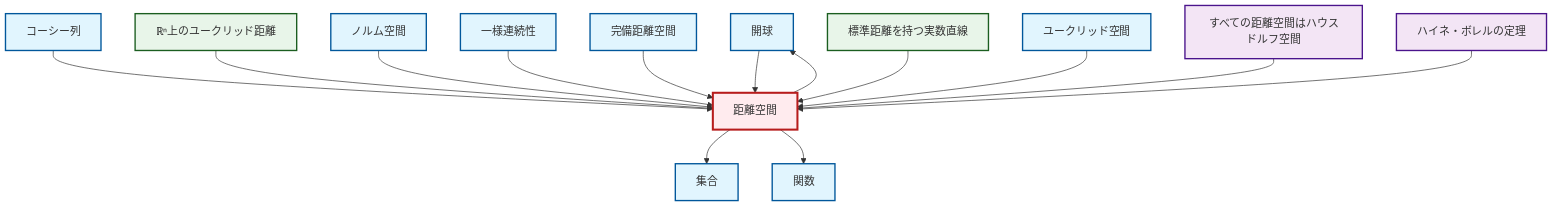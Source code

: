 graph TD
    classDef definition fill:#e1f5fe,stroke:#01579b,stroke-width:2px
    classDef theorem fill:#f3e5f5,stroke:#4a148c,stroke-width:2px
    classDef axiom fill:#fff3e0,stroke:#e65100,stroke-width:2px
    classDef example fill:#e8f5e9,stroke:#1b5e20,stroke-width:2px
    classDef current fill:#ffebee,stroke:#b71c1c,stroke-width:3px
    def-open-ball["開球"]:::definition
    thm-heine-borel["ハイネ・ボレルの定理"]:::theorem
    def-cauchy-sequence["コーシー列"]:::definition
    thm-metric-hausdorff["すべての距離空間はハウスドルフ空間"]:::theorem
    def-euclidean-space["ユークリッド空間"]:::definition
    def-set["集合"]:::definition
    ex-euclidean-metric["ℝⁿ上のユークリッド距離"]:::example
    def-function["関数"]:::definition
    def-metric-space["距離空間"]:::definition
    def-uniform-continuity["一様連続性"]:::definition
    def-complete-metric-space["完備距離空間"]:::definition
    def-normed-vector-space["ノルム空間"]:::definition
    ex-real-line-metric["標準距離を持つ実数直線"]:::example
    def-cauchy-sequence --> def-metric-space
    def-open-ball --> def-metric-space
    ex-euclidean-metric --> def-metric-space
    def-normed-vector-space --> def-metric-space
    def-uniform-continuity --> def-metric-space
    def-metric-space --> def-set
    def-metric-space --> def-open-ball
    def-complete-metric-space --> def-metric-space
    ex-real-line-metric --> def-metric-space
    def-metric-space --> def-function
    def-euclidean-space --> def-metric-space
    thm-metric-hausdorff --> def-metric-space
    thm-heine-borel --> def-metric-space
    class def-metric-space current